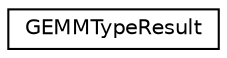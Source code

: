 digraph "Graphical Class Hierarchy"
{
 // LATEX_PDF_SIZE
  edge [fontname="Helvetica",fontsize="10",labelfontname="Helvetica",labelfontsize="10"];
  node [fontname="Helvetica",fontsize="10",shape=record];
  rankdir="LR";
  Node0 [label="GEMMTypeResult",height=0.2,width=0.4,color="black", fillcolor="white", style="filled",URL="$structarm__compute_1_1cl__gemm_1_1auto__heuristics_1_1_g_e_m_m_type_result.xhtml",tooltip="Result of querying about GEMM type ( CLGEMMKernelType)"];
}
